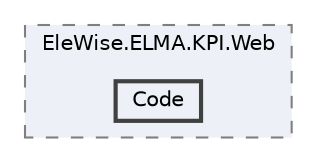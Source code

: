 digraph "Web/Modules/EleWise.ELMA.KPI.Web/Code"
{
 // LATEX_PDF_SIZE
  bgcolor="transparent";
  edge [fontname=Helvetica,fontsize=10,labelfontname=Helvetica,labelfontsize=10];
  node [fontname=Helvetica,fontsize=10,shape=box,height=0.2,width=0.4];
  compound=true
  subgraph clusterdir_b8a3bbf1f972276162a9e7650d9a3def {
    graph [ bgcolor="#edf0f7", pencolor="grey50", label="EleWise.ELMA.KPI.Web", fontname=Helvetica,fontsize=10 style="filled,dashed", URL="dir_b8a3bbf1f972276162a9e7650d9a3def.html",tooltip=""]
  dir_62bcc36ba1d52c1928ca3219da9a19c9 [label="Code", fillcolor="#edf0f7", color="grey25", style="filled,bold", URL="dir_62bcc36ba1d52c1928ca3219da9a19c9.html",tooltip=""];
  }
}
